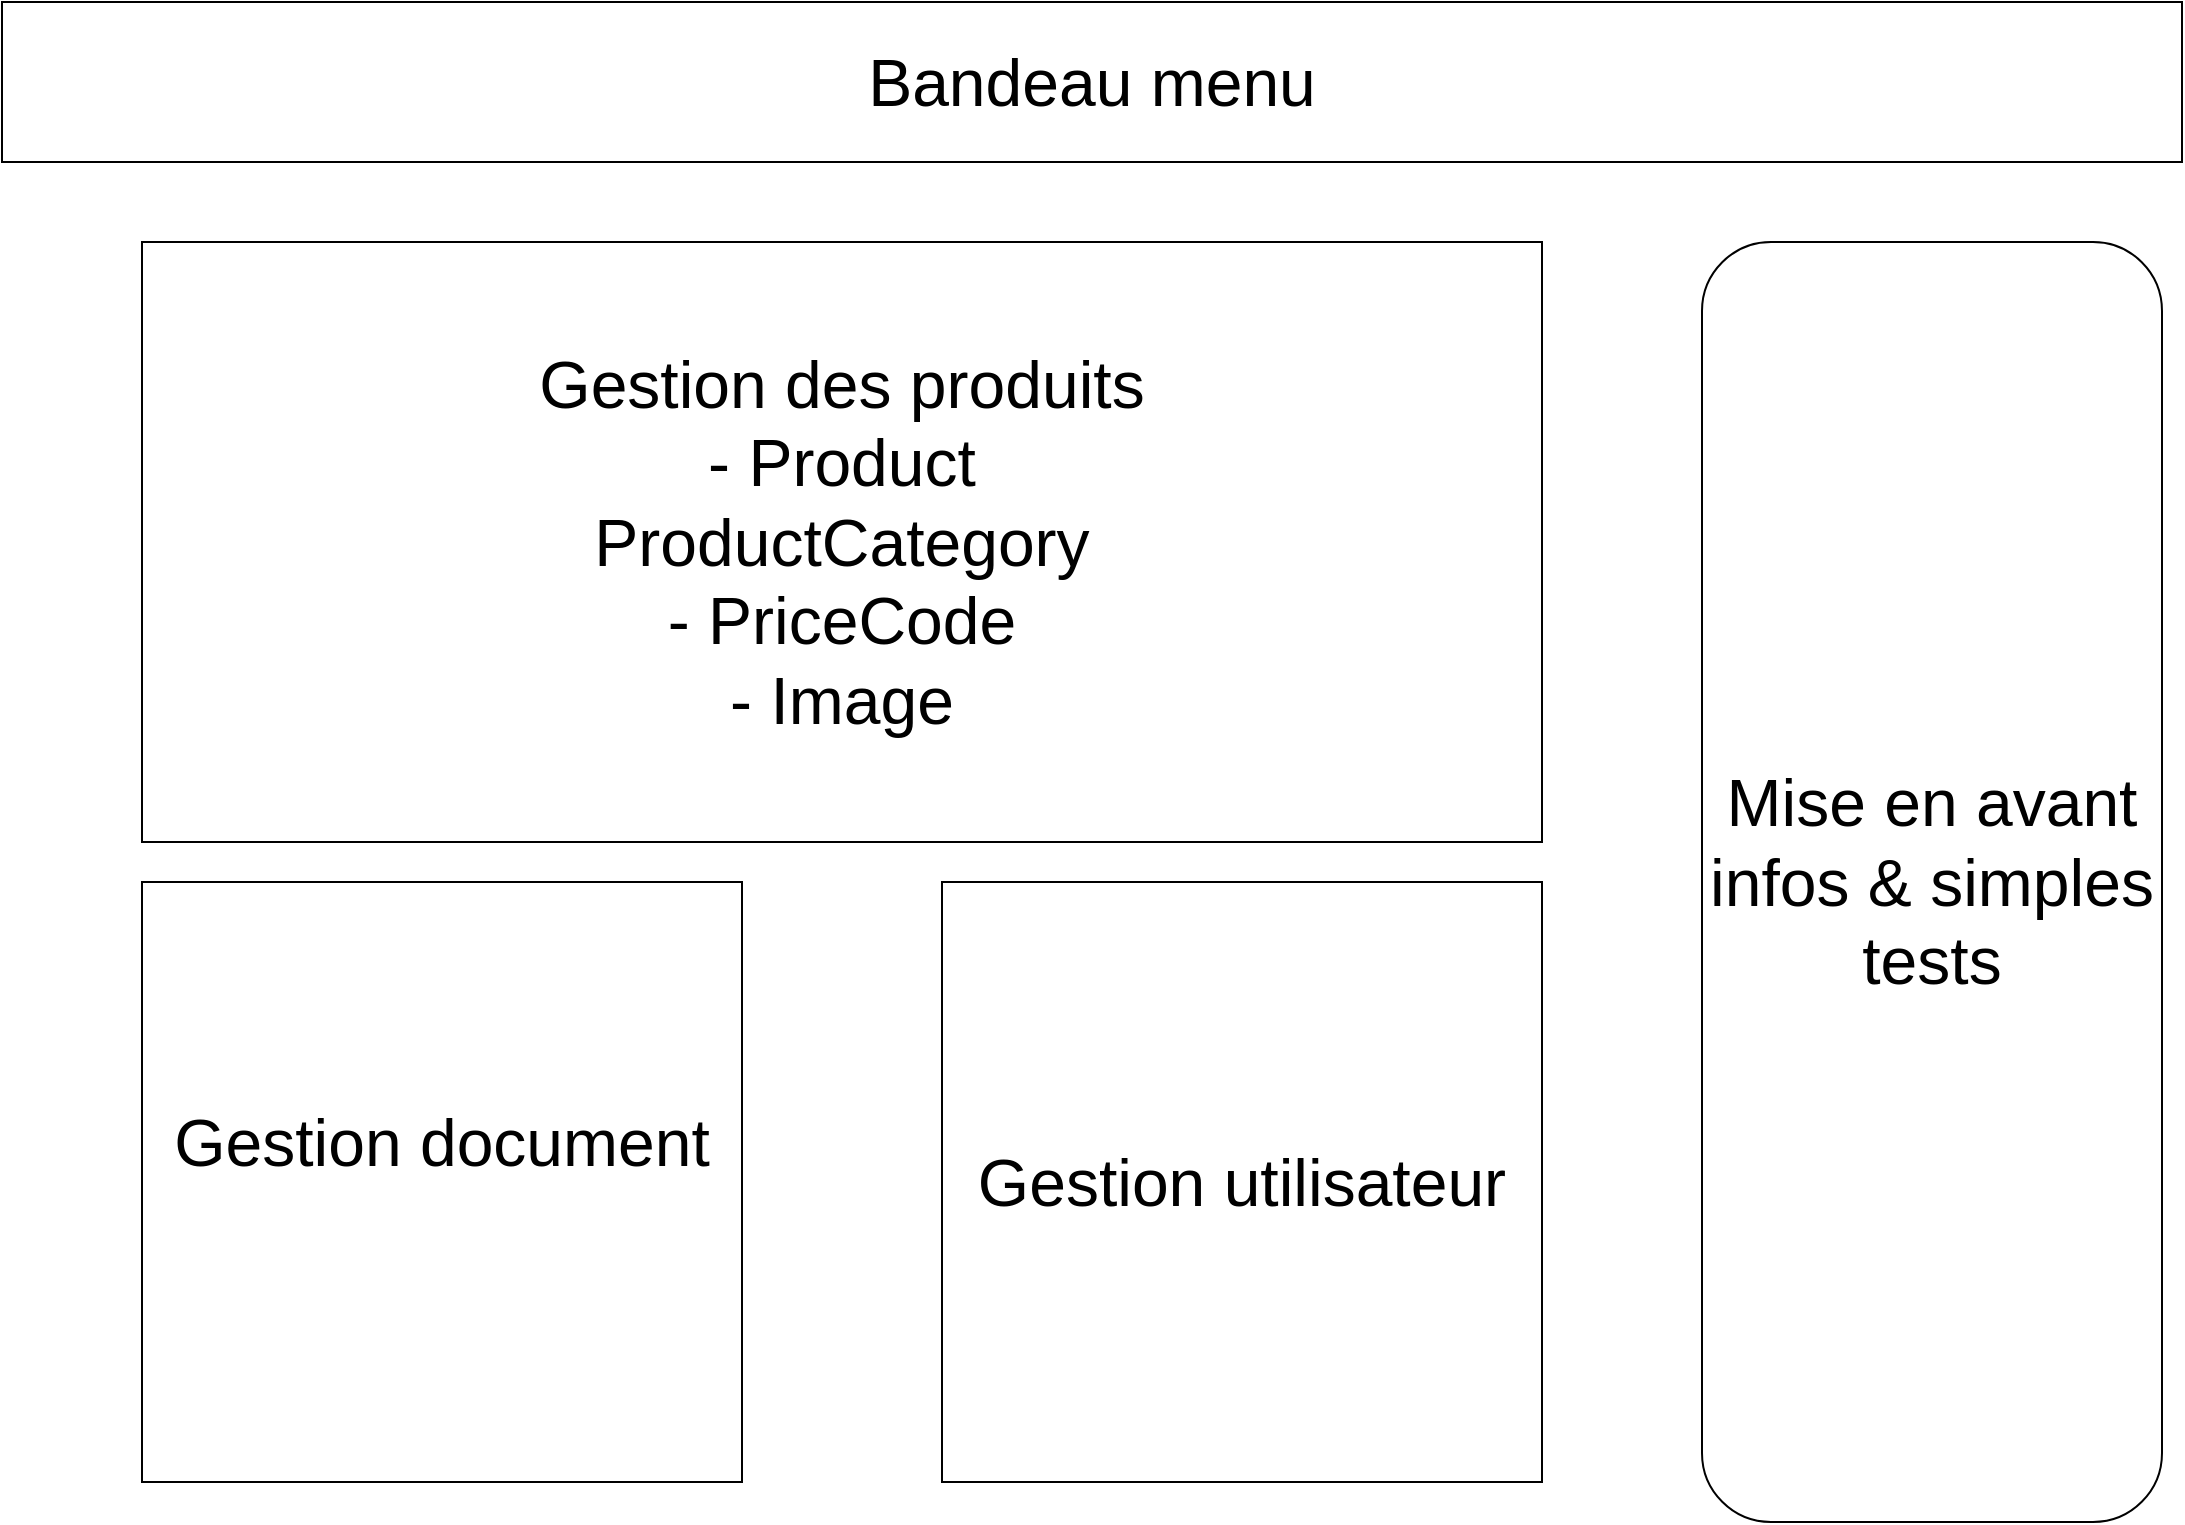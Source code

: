 <mxfile version="12.8.4" type="device"><diagram id="Z-GBmprwL1_kc30yvhjd" name="Page-1"><mxGraphModel dx="2364" dy="1500" grid="1" gridSize="10" guides="1" tooltips="1" connect="1" arrows="1" fold="1" page="1" pageScale="1" pageWidth="1169" pageHeight="827" math="0" shadow="0"><root><mxCell id="0"/><mxCell id="1" parent="0"/><mxCell id="cWT_jMQ8FT-wzlx3sGX0-1" value="Bandeau menu" style="rounded=0;whiteSpace=wrap;html=1;fontSize=33;" vertex="1" parent="1"><mxGeometry x="40" y="40" width="1090" height="80" as="geometry"/></mxCell><mxCell id="cWT_jMQ8FT-wzlx3sGX0-2" value="&lt;div style=&quot;font-size: 33px;&quot;&gt;Gestion des produits&lt;/div&gt;&lt;div style=&quot;font-size: 33px;&quot;&gt;- Product&lt;/div&gt;&lt;div style=&quot;font-size: 33px;&quot;&gt;ProductCategory&lt;/div&gt;&lt;div style=&quot;font-size: 33px;&quot;&gt;- PriceCode&lt;/div&gt;&lt;div style=&quot;font-size: 33px;&quot;&gt;- Image&lt;br style=&quot;font-size: 33px;&quot;&gt;&lt;/div&gt;" style="rounded=0;whiteSpace=wrap;html=1;fontSize=33;" vertex="1" parent="1"><mxGeometry x="110" y="160" width="700" height="300" as="geometry"/></mxCell><mxCell id="cWT_jMQ8FT-wzlx3sGX0-3" value="Mise en avant infos &amp;amp; simples tests" style="rounded=1;whiteSpace=wrap;html=1;fontSize=33;" vertex="1" parent="1"><mxGeometry x="890" y="160" width="230" height="640" as="geometry"/></mxCell><mxCell id="cWT_jMQ8FT-wzlx3sGX0-5" value="&lt;div style=&quot;font-size: 33px;&quot;&gt;Gestion document&lt;/div&gt;&lt;div style=&quot;font-size: 33px;&quot;&gt;&lt;br style=&quot;font-size: 33px;&quot;&gt;&lt;/div&gt;" style="whiteSpace=wrap;html=1;aspect=fixed;fontSize=33;" vertex="1" parent="1"><mxGeometry x="110" y="480" width="300" height="300" as="geometry"/></mxCell><mxCell id="cWT_jMQ8FT-wzlx3sGX0-6" value="Gestion utilisateur" style="whiteSpace=wrap;html=1;aspect=fixed;fontSize=33;" vertex="1" parent="1"><mxGeometry x="510" y="480" width="300" height="300" as="geometry"/></mxCell></root></mxGraphModel></diagram></mxfile>